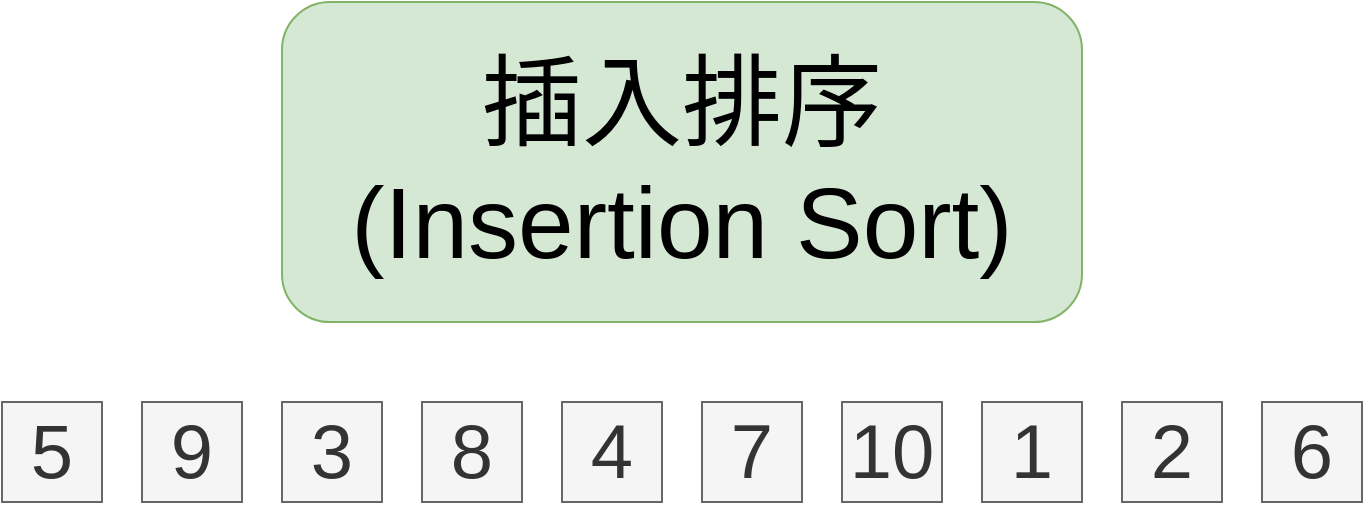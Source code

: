 <mxfile version="14.6.13" type="device" pages="3"><diagram id="DFtcCVNyRpYNjmfdy4M-" name="第 1 页"><mxGraphModel dx="1506" dy="1222" grid="1" gridSize="10" guides="1" tooltips="1" connect="1" arrows="1" fold="1" page="0" pageScale="1" pageWidth="827" pageHeight="1169" background="none" math="0" shadow="0"><root><mxCell id="0"/><mxCell id="1" parent="0"/><mxCell id="JPk376SaroXnXMrBy5B7-1" value="插入排序&lt;br style=&quot;font-size: 50px;&quot;&gt;(Insertion Sort)" style="rounded=1;whiteSpace=wrap;html=1;fontSize=50;fillColor=#d5e8d4;strokeColor=#82b366;" parent="1" vertex="1"><mxGeometry x="80" y="-40" width="400" height="160" as="geometry"/></mxCell><mxCell id="JPk376SaroXnXMrBy5B7-2" value="5" style="rounded=0;whiteSpace=wrap;html=1;fontSize=38;fillColor=#f5f5f5;strokeColor=#666666;fontColor=#333333;" parent="1" vertex="1"><mxGeometry x="-60" y="160" width="50" height="50" as="geometry"/></mxCell><mxCell id="JPk376SaroXnXMrBy5B7-3" value="9" style="rounded=0;whiteSpace=wrap;html=1;fontSize=38;fillColor=#f5f5f5;strokeColor=#666666;fontColor=#333333;" parent="1" vertex="1"><mxGeometry x="10" y="160" width="50" height="50" as="geometry"/></mxCell><mxCell id="JPk376SaroXnXMrBy5B7-4" value="3" style="rounded=0;whiteSpace=wrap;html=1;fontSize=38;fillColor=#f5f5f5;strokeColor=#666666;fontColor=#333333;" parent="1" vertex="1"><mxGeometry x="80" y="160" width="50" height="50" as="geometry"/></mxCell><mxCell id="JPk376SaroXnXMrBy5B7-5" value="8" style="rounded=0;whiteSpace=wrap;html=1;fontSize=38;fillColor=#f5f5f5;strokeColor=#666666;fontColor=#333333;" parent="1" vertex="1"><mxGeometry x="150" y="160" width="50" height="50" as="geometry"/></mxCell><mxCell id="JPk376SaroXnXMrBy5B7-6" value="4" style="rounded=0;whiteSpace=wrap;html=1;fontSize=38;fillColor=#f5f5f5;strokeColor=#666666;fontColor=#333333;" parent="1" vertex="1"><mxGeometry x="220" y="160" width="50" height="50" as="geometry"/></mxCell><mxCell id="JPk376SaroXnXMrBy5B7-7" value="7" style="rounded=0;whiteSpace=wrap;html=1;fontSize=38;fillColor=#f5f5f5;strokeColor=#666666;fontColor=#333333;" parent="1" vertex="1"><mxGeometry x="290" y="160" width="50" height="50" as="geometry"/></mxCell><mxCell id="JPk376SaroXnXMrBy5B7-8" value="10" style="rounded=0;whiteSpace=wrap;html=1;fontSize=38;fillColor=#f5f5f5;strokeColor=#666666;fontColor=#333333;" parent="1" vertex="1"><mxGeometry x="360" y="160" width="50" height="50" as="geometry"/></mxCell><mxCell id="-NcK5sb7skDjaQxUDPJe-1" value="1" style="rounded=0;whiteSpace=wrap;html=1;fontSize=38;fillColor=#f5f5f5;strokeColor=#666666;fontColor=#333333;" parent="1" vertex="1"><mxGeometry x="430" y="160" width="50" height="50" as="geometry"/></mxCell><mxCell id="-NcK5sb7skDjaQxUDPJe-2" value="2" style="rounded=0;whiteSpace=wrap;html=1;fontSize=38;fillColor=#f5f5f5;strokeColor=#666666;fontColor=#333333;" parent="1" vertex="1"><mxGeometry x="500" y="160" width="50" height="50" as="geometry"/></mxCell><mxCell id="-NcK5sb7skDjaQxUDPJe-3" value="6" style="rounded=0;whiteSpace=wrap;html=1;fontSize=38;fillColor=#f5f5f5;strokeColor=#666666;fontColor=#333333;" parent="1" vertex="1"><mxGeometry x="570" y="160" width="50" height="50" as="geometry"/></mxCell></root></mxGraphModel></diagram><diagram id="j09lljhY_SNZ_bqhN55e" name="第 2 页"><mxGraphModel dx="1106" dy="822" grid="1" gridSize="10" guides="1" tooltips="1" connect="1" arrows="1" fold="1" page="0" pageScale="1" pageWidth="827" pageHeight="1169" math="0" shadow="0"><root><mxCell id="Cza8OjOJoiXTeCcBFWQ5-0"/><mxCell id="Cza8OjOJoiXTeCcBFWQ5-1" parent="Cza8OjOJoiXTeCcBFWQ5-0"/><mxCell id="Cza8OjOJoiXTeCcBFWQ5-2" value="时间复杂度" style="rounded=1;whiteSpace=wrap;html=1;fontSize=50;fillColor=#d5e8d4;strokeColor=#82b366;" parent="Cza8OjOJoiXTeCcBFWQ5-1" vertex="1"><mxGeometry x="80" y="120" width="400" height="160" as="geometry"/></mxCell><mxCell id="ok_-JSbx3bj0Xc5zURYF-0" value="最好：n" style="text;html=1;strokeColor=none;fillColor=none;align=left;verticalAlign=middle;whiteSpace=wrap;rounded=0;fontSize=48;" parent="Cza8OjOJoiXTeCcBFWQ5-1" vertex="1"><mxGeometry x="80" y="320" width="310" height="60" as="geometry"/></mxCell><mxCell id="ok_-JSbx3bj0Xc5zURYF-1" value="最坏：n^2" style="text;html=1;strokeColor=none;fillColor=none;align=left;verticalAlign=middle;whiteSpace=wrap;rounded=0;fontSize=48;" parent="Cza8OjOJoiXTeCcBFWQ5-1" vertex="1"><mxGeometry x="80" y="480" width="310" height="60" as="geometry"/></mxCell><mxCell id="ok_-JSbx3bj0Xc5zURYF-2" value="平均：n^2" style="text;html=1;strokeColor=none;fillColor=none;align=left;verticalAlign=middle;whiteSpace=wrap;rounded=0;fontSize=48;" parent="Cza8OjOJoiXTeCcBFWQ5-1" vertex="1"><mxGeometry x="80" y="640" width="310" height="60" as="geometry"/></mxCell><mxCell id="AOj6sRr3_vmWdNeolLuK-0" value="1" style="rounded=0;whiteSpace=wrap;html=1;fontSize=38;fillColor=#f5f5f5;strokeColor=#666666;fontColor=#333333;" parent="Cza8OjOJoiXTeCcBFWQ5-1" vertex="1"><mxGeometry x="80" y="400" width="50" height="50" as="geometry"/></mxCell><mxCell id="AOj6sRr3_vmWdNeolLuK-1" value="2" style="rounded=0;whiteSpace=wrap;html=1;fontSize=38;fillColor=#f5f5f5;strokeColor=#666666;fontColor=#333333;" parent="Cza8OjOJoiXTeCcBFWQ5-1" vertex="1"><mxGeometry x="150" y="400" width="50" height="50" as="geometry"/></mxCell><mxCell id="AOj6sRr3_vmWdNeolLuK-2" value="3" style="rounded=0;whiteSpace=wrap;html=1;fontSize=38;fillColor=#f5f5f5;strokeColor=#666666;fontColor=#333333;" parent="Cza8OjOJoiXTeCcBFWQ5-1" vertex="1"><mxGeometry x="220" y="400" width="50" height="50" as="geometry"/></mxCell><mxCell id="AOj6sRr3_vmWdNeolLuK-3" value="4" style="rounded=0;whiteSpace=wrap;html=1;fontSize=38;fillColor=#f5f5f5;strokeColor=#666666;fontColor=#333333;" parent="Cza8OjOJoiXTeCcBFWQ5-1" vertex="1"><mxGeometry x="290" y="400" width="50" height="50" as="geometry"/></mxCell><mxCell id="AOj6sRr3_vmWdNeolLuK-4" value="5" style="rounded=0;whiteSpace=wrap;html=1;fontSize=38;fillColor=#f5f5f5;strokeColor=#666666;fontColor=#333333;" parent="Cza8OjOJoiXTeCcBFWQ5-1" vertex="1"><mxGeometry x="360" y="400" width="50" height="50" as="geometry"/></mxCell><mxCell id="AOj6sRr3_vmWdNeolLuK-5" value="6" style="rounded=0;whiteSpace=wrap;html=1;fontSize=38;fillColor=#f5f5f5;strokeColor=#666666;fontColor=#333333;" parent="Cza8OjOJoiXTeCcBFWQ5-1" vertex="1"><mxGeometry x="430" y="400" width="50" height="50" as="geometry"/></mxCell><mxCell id="AOj6sRr3_vmWdNeolLuK-6" value="7" style="rounded=0;whiteSpace=wrap;html=1;fontSize=38;fillColor=#f5f5f5;strokeColor=#666666;fontColor=#333333;" parent="Cza8OjOJoiXTeCcBFWQ5-1" vertex="1"><mxGeometry x="500" y="400" width="50" height="50" as="geometry"/></mxCell><mxCell id="AOj6sRr3_vmWdNeolLuK-7" value="7" style="rounded=0;whiteSpace=wrap;html=1;fontSize=38;fillColor=#f5f5f5;strokeColor=#666666;fontColor=#333333;" parent="Cza8OjOJoiXTeCcBFWQ5-1" vertex="1"><mxGeometry x="290" y="560" width="50" height="50" as="geometry"/></mxCell><mxCell id="AOj6sRr3_vmWdNeolLuK-8" value="6" style="rounded=0;whiteSpace=wrap;html=1;fontSize=38;fillColor=#f5f5f5;strokeColor=#666666;fontColor=#333333;" parent="Cza8OjOJoiXTeCcBFWQ5-1" vertex="1"><mxGeometry x="360" y="560" width="50" height="50" as="geometry"/></mxCell><mxCell id="AOj6sRr3_vmWdNeolLuK-9" value="5" style="rounded=0;whiteSpace=wrap;html=1;fontSize=38;fillColor=#f5f5f5;strokeColor=#666666;fontColor=#333333;" parent="Cza8OjOJoiXTeCcBFWQ5-1" vertex="1"><mxGeometry x="430" y="560" width="50" height="50" as="geometry"/></mxCell><mxCell id="AOj6sRr3_vmWdNeolLuK-10" value="1" style="rounded=0;whiteSpace=wrap;html=1;fontSize=38;fillColor=#f5f5f5;strokeColor=#666666;fontColor=#333333;" parent="Cza8OjOJoiXTeCcBFWQ5-1" vertex="1"><mxGeometry x="710" y="560" width="50" height="50" as="geometry"/></mxCell><mxCell id="AOj6sRr3_vmWdNeolLuK-11" value="2" style="rounded=0;whiteSpace=wrap;html=1;fontSize=38;fillColor=#f5f5f5;strokeColor=#666666;fontColor=#333333;" parent="Cza8OjOJoiXTeCcBFWQ5-1" vertex="1"><mxGeometry x="640" y="560" width="50" height="50" as="geometry"/></mxCell><mxCell id="AOj6sRr3_vmWdNeolLuK-12" value="3" style="rounded=0;whiteSpace=wrap;html=1;fontSize=38;fillColor=#f5f5f5;strokeColor=#666666;fontColor=#333333;" parent="Cza8OjOJoiXTeCcBFWQ5-1" vertex="1"><mxGeometry x="570" y="560" width="50" height="50" as="geometry"/></mxCell><mxCell id="AOj6sRr3_vmWdNeolLuK-13" value="4" style="rounded=0;whiteSpace=wrap;html=1;fontSize=38;fillColor=#f5f5f5;strokeColor=#666666;fontColor=#333333;" parent="Cza8OjOJoiXTeCcBFWQ5-1" vertex="1"><mxGeometry x="500" y="560" width="50" height="50" as="geometry"/></mxCell><mxCell id="3qyc6V-p4PY2UKYiSlVp-1" value="9" style="rounded=0;whiteSpace=wrap;html=1;fontSize=38;fillColor=#f5f5f5;strokeColor=#666666;fontColor=#333333;" parent="Cza8OjOJoiXTeCcBFWQ5-1" vertex="1"><mxGeometry x="640" y="400" width="50" height="50" as="geometry"/></mxCell><mxCell id="3qyc6V-p4PY2UKYiSlVp-3" value="8" style="rounded=0;whiteSpace=wrap;html=1;fontSize=38;fillColor=#f5f5f5;strokeColor=#666666;fontColor=#333333;" parent="Cza8OjOJoiXTeCcBFWQ5-1" vertex="1"><mxGeometry x="570" y="400" width="50" height="50" as="geometry"/></mxCell><mxCell id="3qyc6V-p4PY2UKYiSlVp-6" value="10" style="rounded=0;whiteSpace=wrap;html=1;fontSize=38;fillColor=#f5f5f5;strokeColor=#666666;fontColor=#333333;" parent="Cza8OjOJoiXTeCcBFWQ5-1" vertex="1"><mxGeometry x="710" y="400" width="50" height="50" as="geometry"/></mxCell><mxCell id="3qyc6V-p4PY2UKYiSlVp-10" value="9" style="rounded=0;whiteSpace=wrap;html=1;fontSize=38;fillColor=#f5f5f5;strokeColor=#666666;fontColor=#333333;" parent="Cza8OjOJoiXTeCcBFWQ5-1" vertex="1"><mxGeometry x="150" y="560" width="50" height="50" as="geometry"/></mxCell><mxCell id="3qyc6V-p4PY2UKYiSlVp-11" value="8" style="rounded=0;whiteSpace=wrap;html=1;fontSize=38;fillColor=#f5f5f5;strokeColor=#666666;fontColor=#333333;" parent="Cza8OjOJoiXTeCcBFWQ5-1" vertex="1"><mxGeometry x="220" y="560" width="50" height="50" as="geometry"/></mxCell><mxCell id="3qyc6V-p4PY2UKYiSlVp-12" value="10" style="rounded=0;whiteSpace=wrap;html=1;fontSize=38;fillColor=#f5f5f5;strokeColor=#666666;fontColor=#333333;" parent="Cza8OjOJoiXTeCcBFWQ5-1" vertex="1"><mxGeometry x="80" y="560" width="50" height="50" as="geometry"/></mxCell><mxCell id="U4rBp37qpPQm7b25XBhD-0" value="空间复杂度: 1" style="rounded=1;whiteSpace=wrap;html=1;fontSize=50;fillColor=#d5e8d4;strokeColor=#82b366;" vertex="1" parent="Cza8OjOJoiXTeCcBFWQ5-1"><mxGeometry x="80" y="760" width="400" height="160" as="geometry"/></mxCell></root></mxGraphModel></diagram><diagram id="qHBe69uzKKzC0r4qzzut" name="第 3 页"><mxGraphModel dx="1106" dy="822" grid="1" gridSize="10" guides="1" tooltips="1" connect="1" arrows="1" fold="1" page="0" pageScale="1" pageWidth="827" pageHeight="1169" math="0" shadow="0"><root><mxCell id="ZuG1YliJ_5Qv2P-lJ1yN-0"/><mxCell id="ZuG1YliJ_5Qv2P-lJ1yN-1" parent="ZuG1YliJ_5Qv2P-lJ1yN-0"/><mxCell id="8Vr0DuCp4SHcjtblAq8F-0" value="稳定" style="rounded=1;whiteSpace=wrap;html=1;fontSize=50;fillColor=#d5e8d4;strokeColor=#82b366;" parent="ZuG1YliJ_5Qv2P-lJ1yN-1" vertex="1"><mxGeometry x="80" y="120" width="400" height="160" as="geometry"/></mxCell><mxCell id="0Op3b1oJO70hWpmEWcSs-0" value="3" style="rounded=0;whiteSpace=wrap;html=1;fontSize=38;fillColor=#f5f5f5;strokeColor=#666666;fontColor=#333333;" parent="ZuG1YliJ_5Qv2P-lJ1yN-1" vertex="1"><mxGeometry x="80" y="360" width="50" height="50" as="geometry"/></mxCell><mxCell id="0Op3b1oJO70hWpmEWcSs-1" value="2" style="rounded=0;whiteSpace=wrap;html=1;fontSize=38;fillColor=#dae8fc;strokeColor=#6c8ebf;" parent="ZuG1YliJ_5Qv2P-lJ1yN-1" vertex="1"><mxGeometry x="150" y="360" width="50" height="50" as="geometry"/></mxCell><mxCell id="0Op3b1oJO70hWpmEWcSs-2" value="2" style="rounded=0;whiteSpace=wrap;html=1;fontSize=38;fillColor=#ffe6cc;strokeColor=#d79b00;" parent="ZuG1YliJ_5Qv2P-lJ1yN-1" vertex="1"><mxGeometry x="290" y="360" width="50" height="50" as="geometry"/></mxCell><mxCell id="0Op3b1oJO70hWpmEWcSs-3" value="4" style="rounded=0;whiteSpace=wrap;html=1;fontSize=38;fillColor=#f5f5f5;strokeColor=#666666;fontColor=#333333;" parent="ZuG1YliJ_5Qv2P-lJ1yN-1" vertex="1"><mxGeometry x="220" y="360" width="50" height="50" as="geometry"/></mxCell><mxCell id="0Op3b1oJO70hWpmEWcSs-4" value="5" style="rounded=0;whiteSpace=wrap;html=1;fontSize=38;fillColor=#f5f5f5;strokeColor=#666666;fontColor=#333333;" parent="ZuG1YliJ_5Qv2P-lJ1yN-1" vertex="1"><mxGeometry x="360" y="360" width="50" height="50" as="geometry"/></mxCell><mxCell id="wrW5V0d5eTUJ4QulCLqX-0" value="3" style="rounded=0;whiteSpace=wrap;html=1;fontSize=38;fillColor=#f5f5f5;strokeColor=#666666;fontColor=#333333;" parent="ZuG1YliJ_5Qv2P-lJ1yN-1" vertex="1"><mxGeometry x="150" y="440" width="50" height="50" as="geometry"/></mxCell><mxCell id="wrW5V0d5eTUJ4QulCLqX-1" value="2" style="rounded=0;whiteSpace=wrap;html=1;fontSize=38;fillColor=#dae8fc;strokeColor=#6c8ebf;" parent="ZuG1YliJ_5Qv2P-lJ1yN-1" vertex="1"><mxGeometry x="80" y="440" width="50" height="50" as="geometry"/></mxCell><mxCell id="wrW5V0d5eTUJ4QulCLqX-2" value="2" style="rounded=0;whiteSpace=wrap;html=1;fontSize=38;fillColor=#ffe6cc;strokeColor=#d79b00;" parent="ZuG1YliJ_5Qv2P-lJ1yN-1" vertex="1"><mxGeometry x="290" y="440" width="50" height="50" as="geometry"/></mxCell><mxCell id="wrW5V0d5eTUJ4QulCLqX-3" value="4" style="rounded=0;whiteSpace=wrap;html=1;fontSize=38;fillColor=#f5f5f5;strokeColor=#666666;fontColor=#333333;" parent="ZuG1YliJ_5Qv2P-lJ1yN-1" vertex="1"><mxGeometry x="220" y="440" width="50" height="50" as="geometry"/></mxCell><mxCell id="wrW5V0d5eTUJ4QulCLqX-4" value="5" style="rounded=0;whiteSpace=wrap;html=1;fontSize=38;fillColor=#f5f5f5;strokeColor=#666666;fontColor=#333333;" parent="ZuG1YliJ_5Qv2P-lJ1yN-1" vertex="1"><mxGeometry x="360" y="440" width="50" height="50" as="geometry"/></mxCell><mxCell id="wrW5V0d5eTUJ4QulCLqX-5" value="3" style="rounded=0;whiteSpace=wrap;html=1;fontSize=38;fillColor=#f5f5f5;strokeColor=#666666;fontColor=#333333;" parent="ZuG1YliJ_5Qv2P-lJ1yN-1" vertex="1"><mxGeometry x="220" y="520" width="50" height="50" as="geometry"/></mxCell><mxCell id="wrW5V0d5eTUJ4QulCLqX-6" value="2" style="rounded=0;whiteSpace=wrap;html=1;fontSize=38;fillColor=#dae8fc;strokeColor=#6c8ebf;" parent="ZuG1YliJ_5Qv2P-lJ1yN-1" vertex="1"><mxGeometry x="80" y="520" width="50" height="50" as="geometry"/></mxCell><mxCell id="wrW5V0d5eTUJ4QulCLqX-7" value="2" style="rounded=0;whiteSpace=wrap;html=1;fontSize=38;fillColor=#ffe6cc;strokeColor=#d79b00;" parent="ZuG1YliJ_5Qv2P-lJ1yN-1" vertex="1"><mxGeometry x="150" y="520" width="50" height="50" as="geometry"/></mxCell><mxCell id="wrW5V0d5eTUJ4QulCLqX-8" value="4" style="rounded=0;whiteSpace=wrap;html=1;fontSize=38;fillColor=#f5f5f5;strokeColor=#666666;fontColor=#333333;" parent="ZuG1YliJ_5Qv2P-lJ1yN-1" vertex="1"><mxGeometry x="290" y="520" width="50" height="50" as="geometry"/></mxCell><mxCell id="wrW5V0d5eTUJ4QulCLqX-9" value="5" style="rounded=0;whiteSpace=wrap;html=1;fontSize=38;fillColor=#f5f5f5;strokeColor=#666666;fontColor=#333333;" parent="ZuG1YliJ_5Qv2P-lJ1yN-1" vertex="1"><mxGeometry x="360" y="520" width="50" height="50" as="geometry"/></mxCell></root></mxGraphModel></diagram></mxfile>